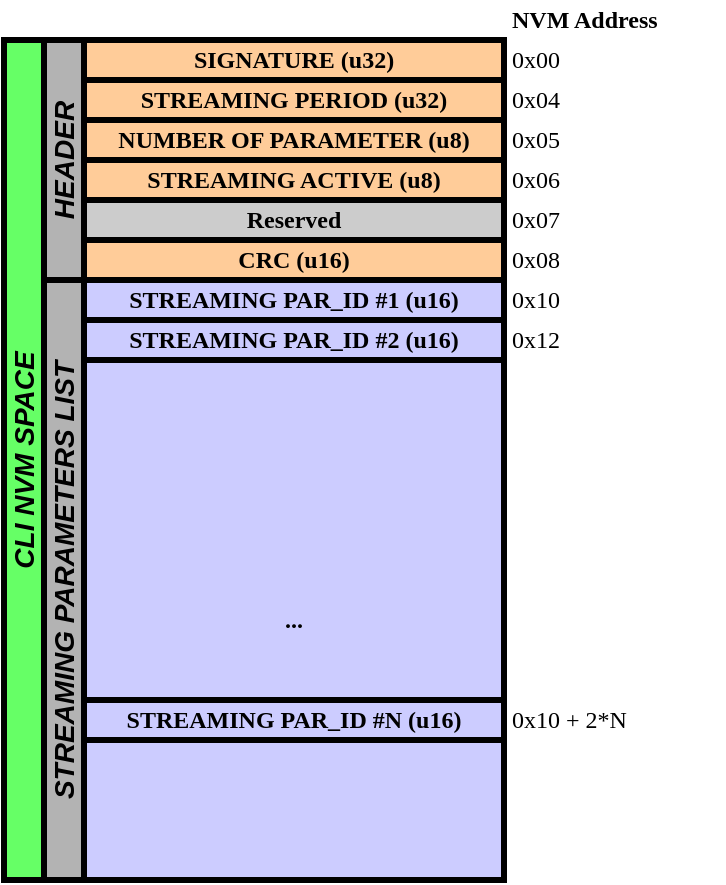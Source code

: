 <mxfile version="20.5.1" type="device"><diagram id="JpW-pY7MN3L36qoyUKeJ" name="Page-1"><mxGraphModel dx="981" dy="608" grid="1" gridSize="10" guides="1" tooltips="1" connect="1" arrows="1" fold="1" page="1" pageScale="1" pageWidth="827" pageHeight="1169" math="0" shadow="0"><root><mxCell id="0"/><mxCell id="1" parent="0"/><mxCell id="DWfh0ReFqjS-DfHoqqhY-1" value="" style="rounded=0;whiteSpace=wrap;html=1;strokeWidth=3;fontStyle=1" vertex="1" parent="1"><mxGeometry x="240" y="140" width="210" height="420" as="geometry"/></mxCell><mxCell id="DWfh0ReFqjS-DfHoqqhY-2" value="HEADER" style="rounded=0;whiteSpace=wrap;html=1;strokeWidth=3;horizontal=0;fontStyle=3;fillColor=#B3B3B3;fontSize=14;" vertex="1" parent="1"><mxGeometry x="220" y="140" width="20" height="120" as="geometry"/></mxCell><mxCell id="DWfh0ReFqjS-DfHoqqhY-3" value="CLI NVM SPACE" style="rounded=0;whiteSpace=wrap;html=1;strokeWidth=3;horizontal=0;fontStyle=3;fillColor=#66FF66;fontSize=14;" vertex="1" parent="1"><mxGeometry x="200" y="140" width="20" height="420" as="geometry"/></mxCell><mxCell id="DWfh0ReFqjS-DfHoqqhY-4" value="STREAMING PARAMETERS LIST" style="rounded=0;whiteSpace=wrap;html=1;strokeWidth=3;horizontal=0;fontStyle=3;fillColor=#B3B3B3;fontSize=14;" vertex="1" parent="1"><mxGeometry x="220" y="260" width="20" height="300" as="geometry"/></mxCell><mxCell id="DWfh0ReFqjS-DfHoqqhY-5" value="SIGNATURE (u32)" style="rounded=0;whiteSpace=wrap;html=1;strokeWidth=3;fontFamily=Lucida Console;fillColor=#FFCC99;fontStyle=1" vertex="1" parent="1"><mxGeometry x="240" y="140" width="210" height="20" as="geometry"/></mxCell><mxCell id="DWfh0ReFqjS-DfHoqqhY-6" value="STREAMING PERIOD (u32)" style="rounded=0;whiteSpace=wrap;html=1;strokeWidth=3;fontFamily=Lucida Console;fillColor=#FFCC99;fontStyle=1" vertex="1" parent="1"><mxGeometry x="240" y="160" width="210" height="20" as="geometry"/></mxCell><mxCell id="DWfh0ReFqjS-DfHoqqhY-7" value="NUMBER OF PARAMETER (u8)" style="rounded=0;whiteSpace=wrap;html=1;strokeWidth=3;fontFamily=Lucida Console;fillColor=#FFCC99;fontStyle=1" vertex="1" parent="1"><mxGeometry x="240" y="180" width="210" height="20" as="geometry"/></mxCell><mxCell id="DWfh0ReFqjS-DfHoqqhY-8" value="STREAMING ACTIVE (u8)" style="rounded=0;whiteSpace=wrap;html=1;strokeWidth=3;fontFamily=Lucida Console;fillColor=#FFCC99;fontStyle=1" vertex="1" parent="1"><mxGeometry x="240" y="200" width="210" height="20" as="geometry"/></mxCell><mxCell id="DWfh0ReFqjS-DfHoqqhY-9" value="CRC (u16)" style="rounded=0;whiteSpace=wrap;html=1;strokeWidth=3;fontFamily=Lucida Console;fillColor=#FFCC99;fontStyle=1" vertex="1" parent="1"><mxGeometry x="240" y="240" width="210" height="20" as="geometry"/></mxCell><mxCell id="DWfh0ReFqjS-DfHoqqhY-10" value="STREAMING PAR_ID #1 (u16)" style="rounded=0;whiteSpace=wrap;html=1;strokeWidth=3;fontFamily=Lucida Console;fillColor=#CCCCFF;fontStyle=1" vertex="1" parent="1"><mxGeometry x="240" y="260" width="210" height="20" as="geometry"/></mxCell><mxCell id="DWfh0ReFqjS-DfHoqqhY-11" value="STREAMING PAR_ID #2 (u16)" style="rounded=0;whiteSpace=wrap;html=1;strokeWidth=3;fontFamily=Lucida Console;fillColor=#CCCCFF;fontStyle=1" vertex="1" parent="1"><mxGeometry x="240" y="280" width="210" height="20" as="geometry"/></mxCell><mxCell id="DWfh0ReFqjS-DfHoqqhY-13" value="..." style="rounded=0;whiteSpace=wrap;html=1;strokeWidth=3;fontFamily=Lucida Console;fillColor=#CCCCFF;fontStyle=1" vertex="1" parent="1"><mxGeometry x="240" y="300" width="210" height="260" as="geometry"/></mxCell><mxCell id="DWfh0ReFqjS-DfHoqqhY-14" value="0x00" style="text;html=1;strokeColor=none;fillColor=none;align=left;verticalAlign=middle;whiteSpace=wrap;rounded=0;strokeWidth=3;fontFamily=Lucida Console;" vertex="1" parent="1"><mxGeometry x="452" y="140" width="60" height="20" as="geometry"/></mxCell><mxCell id="DWfh0ReFqjS-DfHoqqhY-15" value="NVM Address" style="text;html=1;strokeColor=none;fillColor=none;align=left;verticalAlign=middle;whiteSpace=wrap;rounded=0;strokeWidth=3;fontFamily=Lucida Console;fontStyle=1" vertex="1" parent="1"><mxGeometry x="452" y="120" width="100" height="20" as="geometry"/></mxCell><mxCell id="DWfh0ReFqjS-DfHoqqhY-16" value="0x04" style="text;html=1;strokeColor=none;fillColor=none;align=left;verticalAlign=middle;whiteSpace=wrap;rounded=0;strokeWidth=3;fontFamily=Lucida Console;" vertex="1" parent="1"><mxGeometry x="452" y="160" width="60" height="20" as="geometry"/></mxCell><mxCell id="DWfh0ReFqjS-DfHoqqhY-17" value="0x05" style="text;html=1;strokeColor=none;fillColor=none;align=left;verticalAlign=middle;whiteSpace=wrap;rounded=0;strokeWidth=3;fontFamily=Lucida Console;" vertex="1" parent="1"><mxGeometry x="452" y="180" width="60" height="20" as="geometry"/></mxCell><mxCell id="DWfh0ReFqjS-DfHoqqhY-18" value="0x06" style="text;html=1;strokeColor=none;fillColor=none;align=left;verticalAlign=middle;whiteSpace=wrap;rounded=0;strokeWidth=3;fontFamily=Lucida Console;" vertex="1" parent="1"><mxGeometry x="452" y="200" width="60" height="20" as="geometry"/></mxCell><mxCell id="DWfh0ReFqjS-DfHoqqhY-20" value="0x07" style="text;html=1;strokeColor=none;fillColor=none;align=left;verticalAlign=middle;whiteSpace=wrap;rounded=0;strokeWidth=3;fontFamily=Lucida Console;" vertex="1" parent="1"><mxGeometry x="452" y="220" width="60" height="20" as="geometry"/></mxCell><mxCell id="DWfh0ReFqjS-DfHoqqhY-21" value="Reserved" style="rounded=0;whiteSpace=wrap;html=1;strokeWidth=3;fontFamily=Lucida Console;fillColor=#CCCCCC;fontStyle=1" vertex="1" parent="1"><mxGeometry x="240" y="220" width="210" height="20" as="geometry"/></mxCell><mxCell id="DWfh0ReFqjS-DfHoqqhY-22" value="0x08" style="text;html=1;strokeColor=none;fillColor=none;align=left;verticalAlign=middle;whiteSpace=wrap;rounded=0;strokeWidth=3;fontFamily=Lucida Console;" vertex="1" parent="1"><mxGeometry x="452" y="240" width="60" height="20" as="geometry"/></mxCell><mxCell id="DWfh0ReFqjS-DfHoqqhY-23" value="0x10" style="text;html=1;strokeColor=none;fillColor=none;align=left;verticalAlign=middle;whiteSpace=wrap;rounded=0;strokeWidth=3;fontFamily=Lucida Console;" vertex="1" parent="1"><mxGeometry x="452" y="260" width="60" height="20" as="geometry"/></mxCell><mxCell id="DWfh0ReFqjS-DfHoqqhY-24" value="0x12" style="text;html=1;strokeColor=none;fillColor=none;align=left;verticalAlign=middle;whiteSpace=wrap;rounded=0;strokeWidth=3;fontFamily=Lucida Console;" vertex="1" parent="1"><mxGeometry x="452" y="280" width="60" height="20" as="geometry"/></mxCell><mxCell id="DWfh0ReFqjS-DfHoqqhY-25" value="STREAMING PAR_ID #N (u16)" style="rounded=0;whiteSpace=wrap;html=1;strokeWidth=3;fontFamily=Lucida Console;fillColor=#CCCCFF;fontStyle=1" vertex="1" parent="1"><mxGeometry x="240" y="470" width="210" height="20" as="geometry"/></mxCell><mxCell id="DWfh0ReFqjS-DfHoqqhY-26" value="0x10 + 2*N" style="text;html=1;strokeColor=none;fillColor=none;align=left;verticalAlign=middle;whiteSpace=wrap;rounded=0;strokeWidth=3;fontFamily=Lucida Console;" vertex="1" parent="1"><mxGeometry x="452" y="470" width="108" height="20" as="geometry"/></mxCell></root></mxGraphModel></diagram></mxfile>